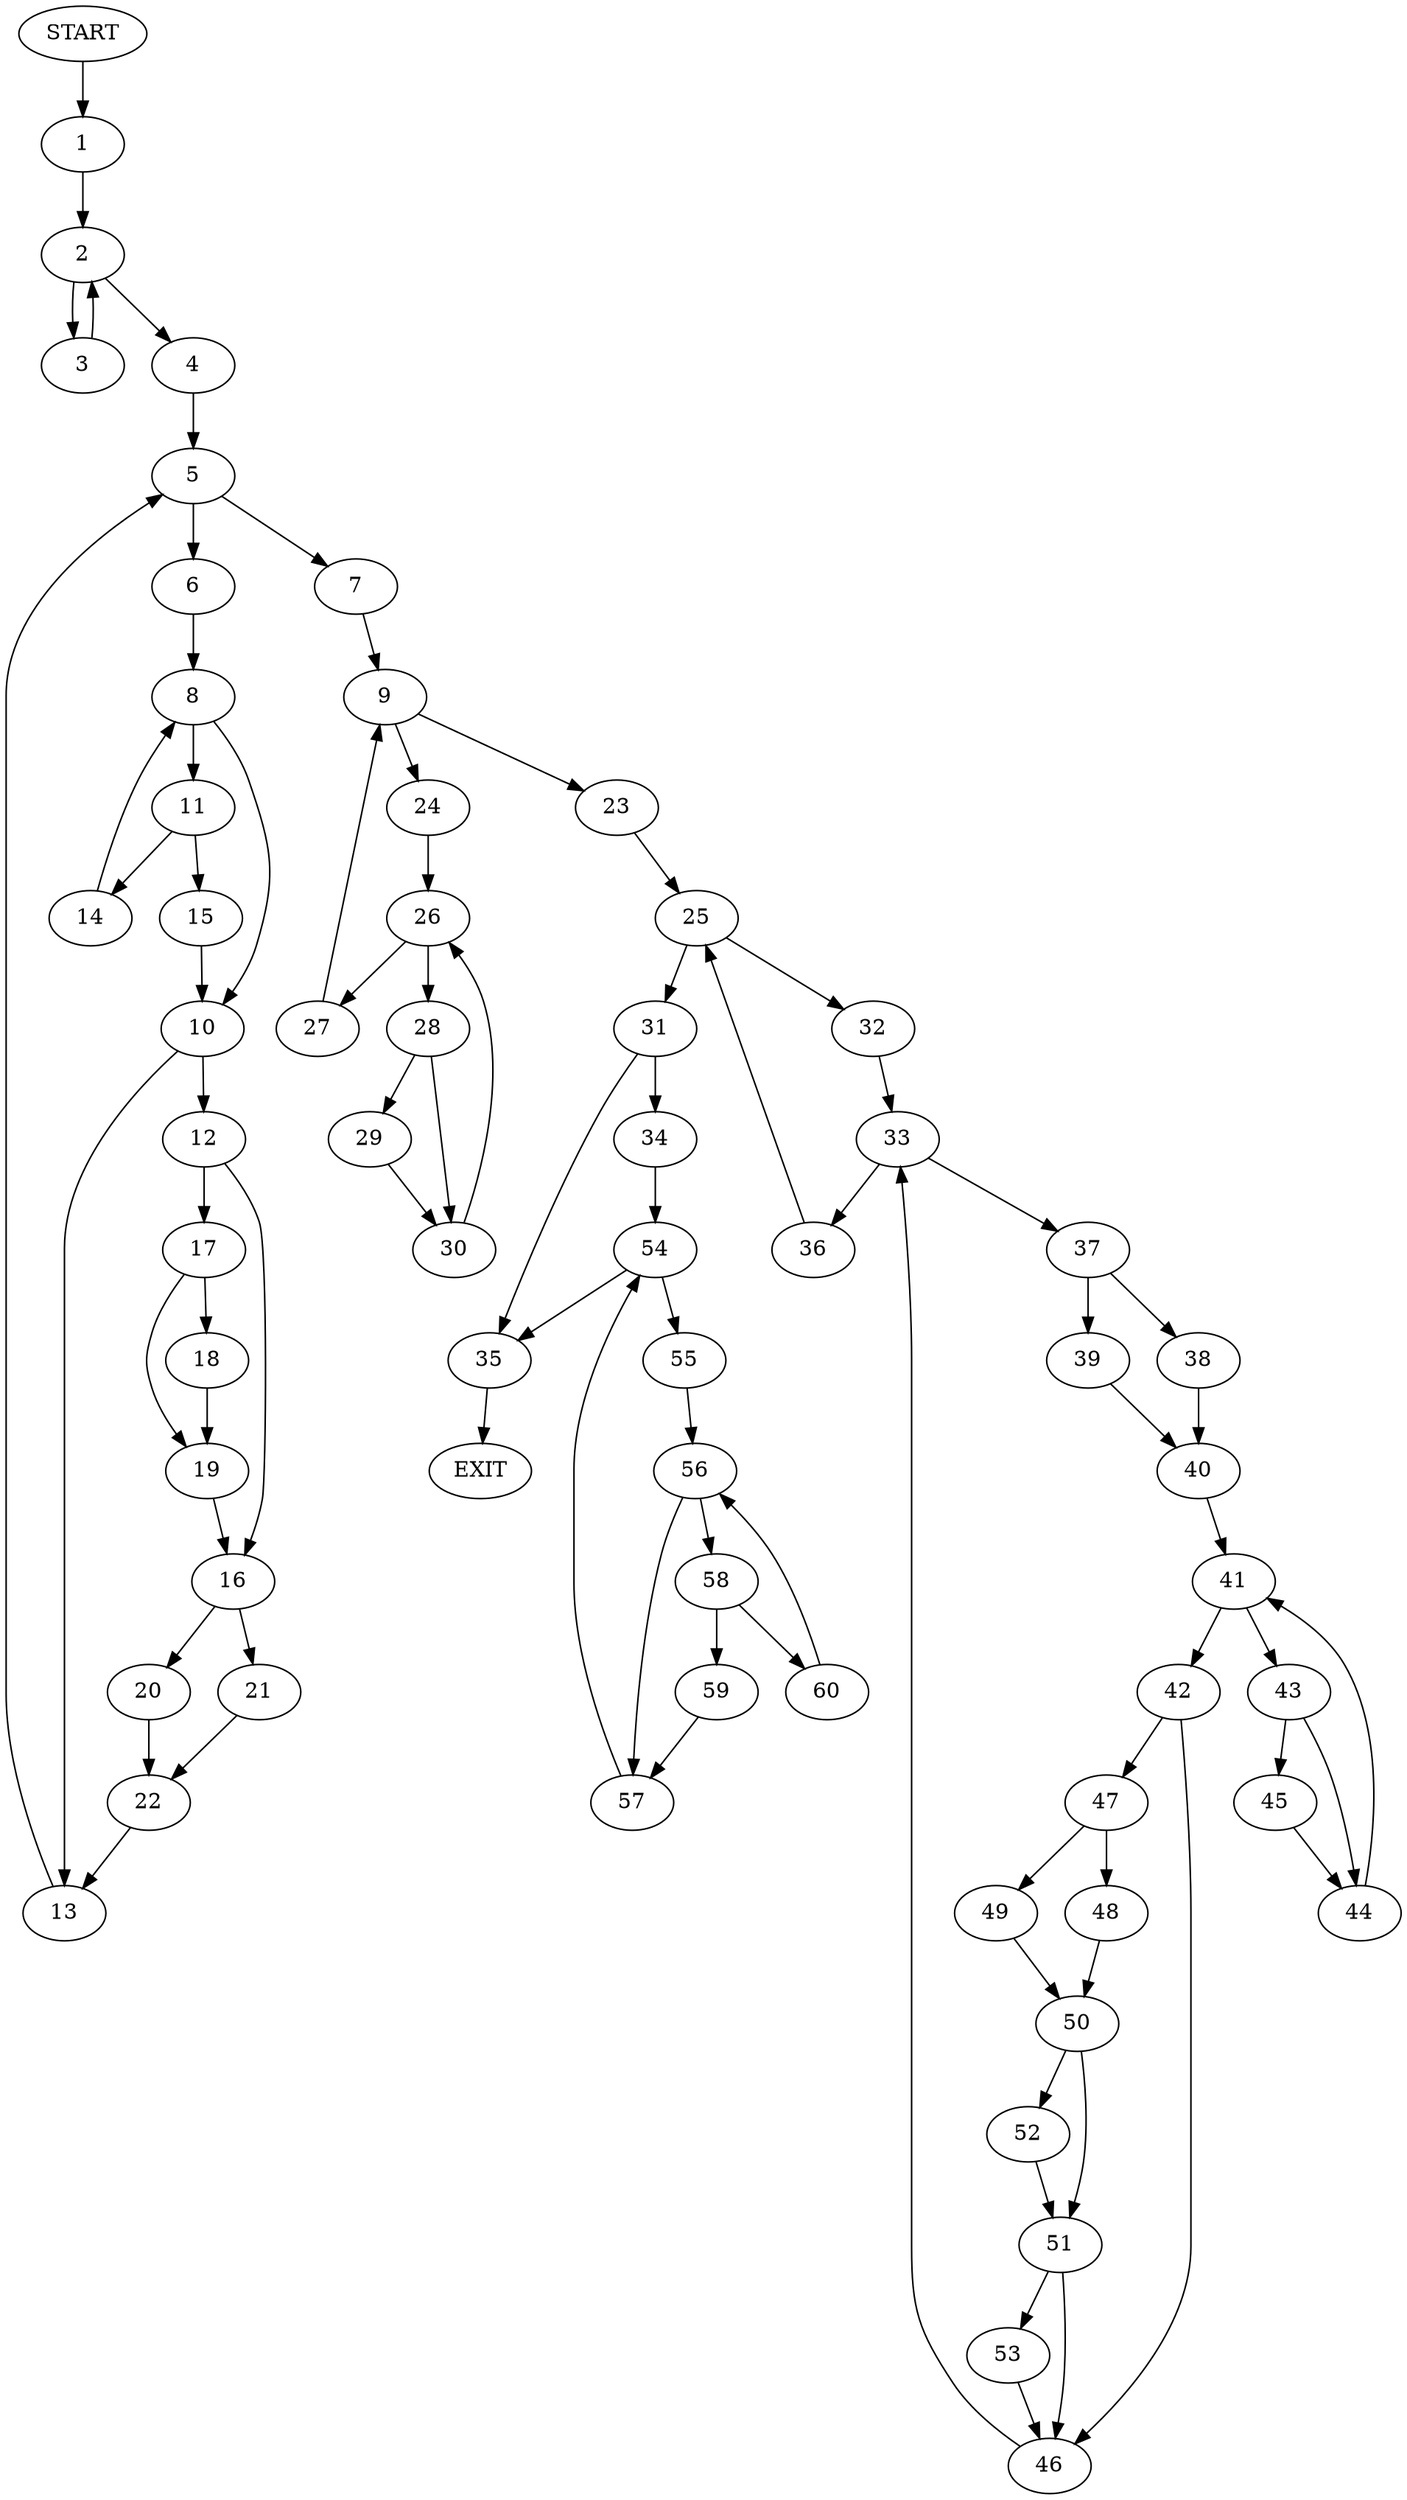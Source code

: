 digraph {
0 [label="START"]
61 [label="EXIT"]
0 -> 1
1 -> 2
2 -> 3
2 -> 4
3 -> 2
4 -> 5
5 -> 6
5 -> 7
6 -> 8
7 -> 9
8 -> 10
8 -> 11
10 -> 12
10 -> 13
11 -> 14
11 -> 15
15 -> 10
14 -> 8
13 -> 5
12 -> 16
12 -> 17
17 -> 18
17 -> 19
16 -> 20
16 -> 21
19 -> 16
18 -> 19
21 -> 22
20 -> 22
22 -> 13
9 -> 23
9 -> 24
23 -> 25
24 -> 26
26 -> 27
26 -> 28
27 -> 9
28 -> 29
28 -> 30
30 -> 26
29 -> 30
25 -> 31
25 -> 32
32 -> 33
31 -> 34
31 -> 35
33 -> 36
33 -> 37
37 -> 38
37 -> 39
36 -> 25
38 -> 40
39 -> 40
40 -> 41
41 -> 42
41 -> 43
43 -> 44
43 -> 45
42 -> 46
42 -> 47
44 -> 41
45 -> 44
47 -> 48
47 -> 49
46 -> 33
48 -> 50
49 -> 50
50 -> 51
50 -> 52
51 -> 46
51 -> 53
52 -> 51
53 -> 46
35 -> 61
34 -> 54
54 -> 55
54 -> 35
55 -> 56
56 -> 57
56 -> 58
57 -> 54
58 -> 59
58 -> 60
59 -> 57
60 -> 56
}
